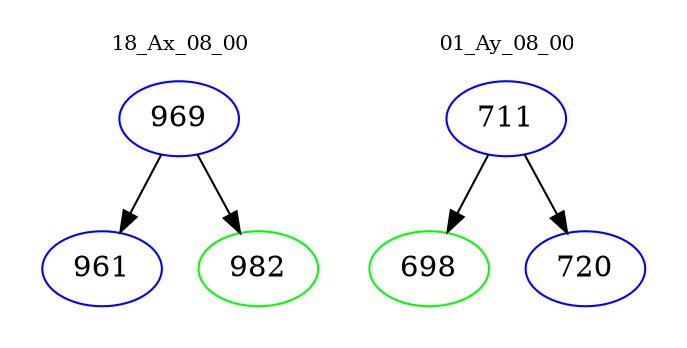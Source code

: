 digraph{
subgraph cluster_0 {
color = white
label = "18_Ax_08_00";
fontsize=10;
T0_969 [label="969", color="blue"]
T0_969 -> T0_961 [color="black"]
T0_961 [label="961", color="blue"]
T0_969 -> T0_982 [color="black"]
T0_982 [label="982", color="green"]
}
subgraph cluster_1 {
color = white
label = "01_Ay_08_00";
fontsize=10;
T1_711 [label="711", color="blue"]
T1_711 -> T1_698 [color="black"]
T1_698 [label="698", color="green"]
T1_711 -> T1_720 [color="black"]
T1_720 [label="720", color="blue"]
}
}
